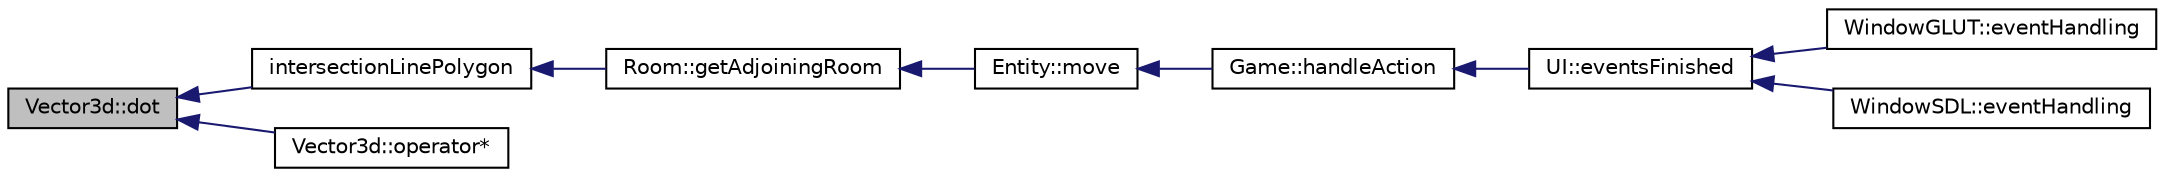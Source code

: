 digraph "Vector3d::dot"
{
 // INTERACTIVE_SVG=YES
  edge [fontname="Helvetica",fontsize="10",labelfontname="Helvetica",labelfontsize="10"];
  node [fontname="Helvetica",fontsize="10",shape=record];
  rankdir="LR";
  Node1 [label="Vector3d::dot",height=0.2,width=0.4,color="black", fillcolor="grey75", style="filled" fontcolor="black"];
  Node1 -> Node2 [dir="back",color="midnightblue",fontsize="10",style="solid",fontname="Helvetica"];
  Node2 [label="intersectionLinePolygon",height=0.2,width=0.4,color="black", fillcolor="white", style="filled",URL="$math_8cpp.html#a9073c91a02ab1180e64e7ddf76991a94",tooltip="Calculate Intersection of a line and a polygon. "];
  Node2 -> Node3 [dir="back",color="midnightblue",fontsize="10",style="solid",fontname="Helvetica"];
  Node3 [label="Room::getAdjoiningRoom",height=0.2,width=0.4,color="black", fillcolor="white", style="filled",URL="$class_room.html#ade5b7644ff5720f1251097f9110148b9"];
  Node3 -> Node4 [dir="back",color="midnightblue",fontsize="10",style="solid",fontname="Helvetica"];
  Node4 [label="Entity::move",height=0.2,width=0.4,color="black", fillcolor="white", style="filled",URL="$class_entity.html#ac081c2b4fd1ee2a737db44a306ec466d"];
  Node4 -> Node5 [dir="back",color="midnightblue",fontsize="10",style="solid",fontname="Helvetica"];
  Node5 [label="Game::handleAction",height=0.2,width=0.4,color="black", fillcolor="white", style="filled",URL="$class_game.html#a2159fe214fb67768f3a0d6d887206c31"];
  Node5 -> Node6 [dir="back",color="midnightblue",fontsize="10",style="solid",fontname="Helvetica"];
  Node6 [label="UI::eventsFinished",height=0.2,width=0.4,color="black", fillcolor="white", style="filled",URL="$class_u_i.html#a2436dbc9c0678fd729b983b9475bc0f4"];
  Node6 -> Node7 [dir="back",color="midnightblue",fontsize="10",style="solid",fontname="Helvetica"];
  Node7 [label="WindowGLUT::eventHandling",height=0.2,width=0.4,color="black", fillcolor="white", style="filled",URL="$class_window_g_l_u_t.html#af16462cbccb831e8395012383b69b365"];
  Node6 -> Node8 [dir="back",color="midnightblue",fontsize="10",style="solid",fontname="Helvetica"];
  Node8 [label="WindowSDL::eventHandling",height=0.2,width=0.4,color="black", fillcolor="white", style="filled",URL="$class_window_s_d_l.html#a77e59286d958d1be56b9dc53108e58b0"];
  Node1 -> Node9 [dir="back",color="midnightblue",fontsize="10",style="solid",fontname="Helvetica"];
  Node9 [label="Vector3d::operator*",height=0.2,width=0.4,color="black", fillcolor="white", style="filled",URL="$class_vector3d.html#ad05a758665a93c5e765e0d709456cab3",tooltip="Dot product this vector. "];
}
